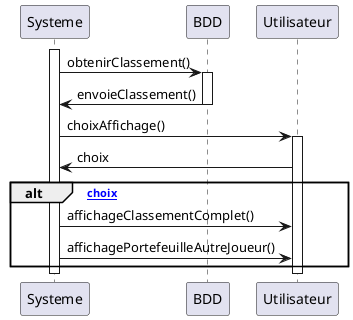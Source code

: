 @startuml
activate Systeme
             Systeme -> BDD : obtenirClassement()
             activate BDD
             BDD -> Systeme : envoieClassement()
             deactivate BDD
             Systeme -> Utilisateur : choixAffichage()
             activate Utilisateur
             Utilisateur -> Systeme : choix
             alt [choix]
             Systeme -> Utilisateur : affichageClassementComplet()
             Systeme -> Utilisateur : affichagePortefeuilleAutreJoueur()
             end
             deactivate Utilisateur
deactivate Systeme
@enduml
